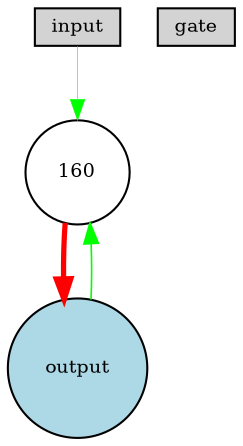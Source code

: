 digraph {
	node [fontsize=9 height=0.2 shape=circle width=0.2]
	input [fillcolor=lightgray shape=box style=filled]
	gate [fillcolor=lightgray shape=box style=filled]
	output [fillcolor=lightblue style=filled]
	160 [fillcolor=white style=filled]
	160 -> output [color=red penwidth=2.516846063852497 style=solid]
	input -> 160 [color=green penwidth=0.2839910651465428 style=solid]
	output -> 160 [color=green penwidth=0.7712526884694222 style=solid]
}